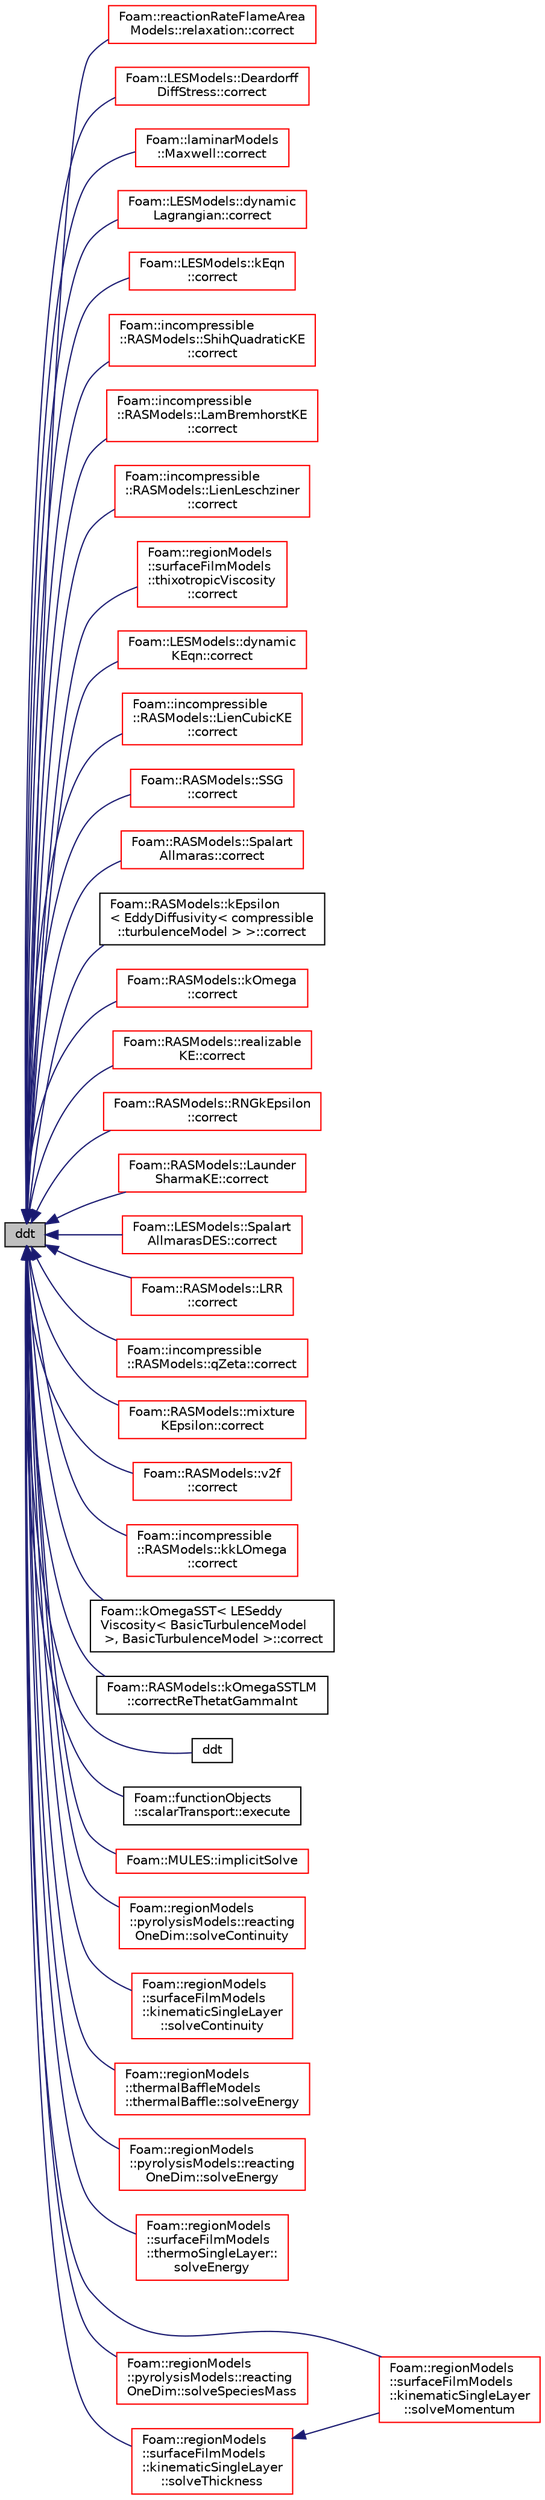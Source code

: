 digraph "ddt"
{
  bgcolor="transparent";
  edge [fontname="Helvetica",fontsize="10",labelfontname="Helvetica",labelfontsize="10"];
  node [fontname="Helvetica",fontsize="10",shape=record];
  rankdir="LR";
  Node217 [label="ddt",height=0.2,width=0.4,color="black", fillcolor="grey75", style="filled", fontcolor="black"];
  Node217 -> Node218 [dir="back",color="midnightblue",fontsize="10",style="solid",fontname="Helvetica"];
  Node218 [label="Foam::reactionRateFlameArea\lModels::relaxation::correct",height=0.2,width=0.4,color="red",URL="$a21989.html#a38695208e96682bfdee39fa08168ea94",tooltip="Correct omega. "];
  Node217 -> Node220 [dir="back",color="midnightblue",fontsize="10",style="solid",fontname="Helvetica"];
  Node220 [label="Foam::LESModels::Deardorff\lDiffStress::correct",height=0.2,width=0.4,color="red",URL="$a32205.html#a3ae44b28050c3aa494c1d8e18cf618c1",tooltip="Correct sub-grid stress, eddy-Viscosity and related properties. "];
  Node217 -> Node222 [dir="back",color="midnightblue",fontsize="10",style="solid",fontname="Helvetica"];
  Node222 [label="Foam::laminarModels\l::Maxwell::correct",height=0.2,width=0.4,color="red",URL="$a32197.html#a3ae44b28050c3aa494c1d8e18cf618c1",tooltip="Solve the turbulence equations and correct eddy-Viscosity and. "];
  Node217 -> Node224 [dir="back",color="midnightblue",fontsize="10",style="solid",fontname="Helvetica"];
  Node224 [label="Foam::LESModels::dynamic\lLagrangian::correct",height=0.2,width=0.4,color="red",URL="$a32213.html#a3ae44b28050c3aa494c1d8e18cf618c1",tooltip="Correct Eddy-Viscosity and related properties. "];
  Node217 -> Node226 [dir="back",color="midnightblue",fontsize="10",style="solid",fontname="Helvetica"];
  Node226 [label="Foam::LESModels::kEqn\l::correct",height=0.2,width=0.4,color="red",URL="$a32217.html#a3ae44b28050c3aa494c1d8e18cf618c1",tooltip="Correct eddy-Viscosity and related properties. "];
  Node217 -> Node228 [dir="back",color="midnightblue",fontsize="10",style="solid",fontname="Helvetica"];
  Node228 [label="Foam::incompressible\l::RASModels::ShihQuadraticKE\l::correct",height=0.2,width=0.4,color="red",URL="$a32077.html#a3ae44b28050c3aa494c1d8e18cf618c1",tooltip="Solve the turbulence equations and correct the turbulence viscosity. "];
  Node217 -> Node230 [dir="back",color="midnightblue",fontsize="10",style="solid",fontname="Helvetica"];
  Node230 [label="Foam::incompressible\l::RASModels::LamBremhorstKE\l::correct",height=0.2,width=0.4,color="red",URL="$a32061.html#a3ae44b28050c3aa494c1d8e18cf618c1",tooltip="Solve the turbulence equations and correct the turbulence viscosity. "];
  Node217 -> Node232 [dir="back",color="midnightblue",fontsize="10",style="solid",fontname="Helvetica"];
  Node232 [label="Foam::incompressible\l::RASModels::LienLeschziner\l::correct",height=0.2,width=0.4,color="red",URL="$a32069.html#a3ae44b28050c3aa494c1d8e18cf618c1",tooltip="Solve the turbulence equations and correct the turbulence viscosity. "];
  Node217 -> Node234 [dir="back",color="midnightblue",fontsize="10",style="solid",fontname="Helvetica"];
  Node234 [label="Foam::regionModels\l::surfaceFilmModels\l::thixotropicViscosity\l::correct",height=0.2,width=0.4,color="red",URL="$a30229.html#a2e639533765b4cde1bd3d0f0c528aa6c",tooltip="Correct. "];
  Node217 -> Node236 [dir="back",color="midnightblue",fontsize="10",style="solid",fontname="Helvetica"];
  Node236 [label="Foam::LESModels::dynamic\lKEqn::correct",height=0.2,width=0.4,color="red",URL="$a32209.html#a3ae44b28050c3aa494c1d8e18cf618c1",tooltip="Correct Eddy-Viscosity and related properties. "];
  Node217 -> Node238 [dir="back",color="midnightblue",fontsize="10",style="solid",fontname="Helvetica"];
  Node238 [label="Foam::incompressible\l::RASModels::LienCubicKE\l::correct",height=0.2,width=0.4,color="red",URL="$a32065.html#a3ae44b28050c3aa494c1d8e18cf618c1",tooltip="Solve the turbulence equations and correct the turbulence viscosity. "];
  Node217 -> Node240 [dir="back",color="midnightblue",fontsize="10",style="solid",fontname="Helvetica"];
  Node240 [label="Foam::RASModels::SSG\l::correct",height=0.2,width=0.4,color="red",URL="$a32377.html#a3ae44b28050c3aa494c1d8e18cf618c1",tooltip="Solve the turbulence equations and correct eddy-Viscosity and. "];
  Node217 -> Node242 [dir="back",color="midnightblue",fontsize="10",style="solid",fontname="Helvetica"];
  Node242 [label="Foam::RASModels::Spalart\lAllmaras::correct",height=0.2,width=0.4,color="red",URL="$a32373.html#a3ae44b28050c3aa494c1d8e18cf618c1",tooltip="Solve the turbulence equations and correct the turbulence viscosity. "];
  Node217 -> Node244 [dir="back",color="midnightblue",fontsize="10",style="solid",fontname="Helvetica"];
  Node244 [label="Foam::RASModels::kEpsilon\l\< EddyDiffusivity\< compressible\l::turbulenceModel \> \>::correct",height=0.2,width=0.4,color="black",URL="$a32333.html#a3ae44b28050c3aa494c1d8e18cf618c1",tooltip="Solve the turbulence equations and correct the turbulence viscosity. "];
  Node217 -> Node245 [dir="back",color="midnightblue",fontsize="10",style="solid",fontname="Helvetica"];
  Node245 [label="Foam::RASModels::kOmega\l::correct",height=0.2,width=0.4,color="red",URL="$a32337.html#a3ae44b28050c3aa494c1d8e18cf618c1",tooltip="Solve the turbulence equations and correct the turbulence viscosity. "];
  Node217 -> Node247 [dir="back",color="midnightblue",fontsize="10",style="solid",fontname="Helvetica"];
  Node247 [label="Foam::RASModels::realizable\lKE::correct",height=0.2,width=0.4,color="red",URL="$a32365.html#a3ae44b28050c3aa494c1d8e18cf618c1",tooltip="Solve the turbulence equations and correct the turbulence viscosity. "];
  Node217 -> Node249 [dir="back",color="midnightblue",fontsize="10",style="solid",fontname="Helvetica"];
  Node249 [label="Foam::RASModels::RNGkEpsilon\l::correct",height=0.2,width=0.4,color="red",URL="$a32369.html#a3ae44b28050c3aa494c1d8e18cf618c1",tooltip="Solve the turbulence equations and correct the turbulence viscosity. "];
  Node217 -> Node251 [dir="back",color="midnightblue",fontsize="10",style="solid",fontname="Helvetica"];
  Node251 [label="Foam::RASModels::Launder\lSharmaKE::correct",height=0.2,width=0.4,color="red",URL="$a32353.html#a3ae44b28050c3aa494c1d8e18cf618c1",tooltip="Solve the turbulence equations and correct the turbulence viscosity. "];
  Node217 -> Node253 [dir="back",color="midnightblue",fontsize="10",style="solid",fontname="Helvetica"];
  Node253 [label="Foam::LESModels::Spalart\lAllmarasDES::correct",height=0.2,width=0.4,color="red",URL="$a32289.html#a3ae44b28050c3aa494c1d8e18cf618c1",tooltip="Correct nuTilda and related properties. "];
  Node217 -> Node255 [dir="back",color="midnightblue",fontsize="10",style="solid",fontname="Helvetica"];
  Node255 [label="Foam::RASModels::LRR\l::correct",height=0.2,width=0.4,color="red",URL="$a32357.html#a3ae44b28050c3aa494c1d8e18cf618c1",tooltip="Solve the turbulence equations and correct eddy-Viscosity and. "];
  Node217 -> Node257 [dir="back",color="midnightblue",fontsize="10",style="solid",fontname="Helvetica"];
  Node257 [label="Foam::incompressible\l::RASModels::qZeta::correct",height=0.2,width=0.4,color="red",URL="$a32073.html#a3ae44b28050c3aa494c1d8e18cf618c1",tooltip="Solve the turbulence equations and correct the turbulence viscosity. "];
  Node217 -> Node259 [dir="back",color="midnightblue",fontsize="10",style="solid",fontname="Helvetica"];
  Node259 [label="Foam::RASModels::mixture\lKEpsilon::correct",height=0.2,width=0.4,color="red",URL="$a32109.html#a3ae44b28050c3aa494c1d8e18cf618c1",tooltip="Solve the turbulence equations and correct the turbulence viscosity. "];
  Node217 -> Node261 [dir="back",color="midnightblue",fontsize="10",style="solid",fontname="Helvetica"];
  Node261 [label="Foam::RASModels::v2f\l::correct",height=0.2,width=0.4,color="red",URL="$a32381.html#a3ae44b28050c3aa494c1d8e18cf618c1",tooltip="Solve the turbulence equations and correct the turbulence viscosity. "];
  Node217 -> Node263 [dir="back",color="midnightblue",fontsize="10",style="solid",fontname="Helvetica"];
  Node263 [label="Foam::incompressible\l::RASModels::kkLOmega\l::correct",height=0.2,width=0.4,color="red",URL="$a32057.html#a3ae44b28050c3aa494c1d8e18cf618c1",tooltip="Solve the turbulence equations and correct the turbulence viscosity. "];
  Node217 -> Node265 [dir="back",color="midnightblue",fontsize="10",style="solid",fontname="Helvetica"];
  Node265 [label="Foam::kOmegaSST\< LESeddy\lViscosity\< BasicTurbulenceModel\l \>, BasicTurbulenceModel \>::correct",height=0.2,width=0.4,color="black",URL="$a32117.html#a3ae44b28050c3aa494c1d8e18cf618c1",tooltip="Solve the turbulence equations and correct the turbulence viscosity. "];
  Node217 -> Node266 [dir="back",color="midnightblue",fontsize="10",style="solid",fontname="Helvetica"];
  Node266 [label="Foam::RASModels::kOmegaSSTLM\l::correctReThetatGammaInt",height=0.2,width=0.4,color="black",URL="$a32345.html#a5ed23487ae367b4b7cc373392b3d0455",tooltip="Solve the turbulence equations and correct the turbulence viscosity. "];
  Node217 -> Node267 [dir="back",color="midnightblue",fontsize="10",style="solid",fontname="Helvetica"];
  Node267 [label="ddt",height=0.2,width=0.4,color="black",URL="$a21862.html#a8b222e3b66cf7bd9e4f3c8602962a438"];
  Node217 -> Node268 [dir="back",color="midnightblue",fontsize="10",style="solid",fontname="Helvetica"];
  Node268 [label="Foam::functionObjects\l::scalarTransport::execute",height=0.2,width=0.4,color="black",URL="$a24381.html#ae006844a02161d12182ab372ca5c257b",tooltip="Calculate the scalarTransport. "];
  Node217 -> Node269 [dir="back",color="midnightblue",fontsize="10",style="solid",fontname="Helvetica"];
  Node269 [label="Foam::MULES::implicitSolve",height=0.2,width=0.4,color="red",URL="$a21864.html#af3ebc5af31512182ee43a56e994f4aaf"];
  Node217 -> Node272 [dir="back",color="midnightblue",fontsize="10",style="solid",fontname="Helvetica"];
  Node272 [label="Foam::regionModels\l::pyrolysisModels::reacting\lOneDim::solveContinuity",height=0.2,width=0.4,color="red",URL="$a30053.html#a1a4c7f06441e29b9703723dfd2e5976d",tooltip="Solve continuity equation. "];
  Node217 -> Node274 [dir="back",color="midnightblue",fontsize="10",style="solid",fontname="Helvetica"];
  Node274 [label="Foam::regionModels\l::surfaceFilmModels\l::kinematicSingleLayer\l::solveContinuity",height=0.2,width=0.4,color="red",URL="$a30117.html#a1a4c7f06441e29b9703723dfd2e5976d",tooltip="Solve continuity equation. "];
  Node217 -> Node281 [dir="back",color="midnightblue",fontsize="10",style="solid",fontname="Helvetica"];
  Node281 [label="Foam::regionModels\l::thermalBaffleModels\l::thermalBaffle::solveEnergy",height=0.2,width=0.4,color="red",URL="$a30277.html#a533e6e7fb2c00cd976a89d545355000c",tooltip="Solve energy equation. "];
  Node217 -> Node283 [dir="back",color="midnightblue",fontsize="10",style="solid",fontname="Helvetica"];
  Node283 [label="Foam::regionModels\l::pyrolysisModels::reacting\lOneDim::solveEnergy",height=0.2,width=0.4,color="red",URL="$a30053.html#a533e6e7fb2c00cd976a89d545355000c",tooltip="Solve energy. "];
  Node217 -> Node284 [dir="back",color="midnightblue",fontsize="10",style="solid",fontname="Helvetica"];
  Node284 [label="Foam::regionModels\l::surfaceFilmModels\l::thermoSingleLayer::\lsolveEnergy",height=0.2,width=0.4,color="red",URL="$a30265.html#a533e6e7fb2c00cd976a89d545355000c",tooltip="Solve energy equation. "];
  Node217 -> Node277 [dir="back",color="midnightblue",fontsize="10",style="solid",fontname="Helvetica"];
  Node277 [label="Foam::regionModels\l::surfaceFilmModels\l::kinematicSingleLayer\l::solveMomentum",height=0.2,width=0.4,color="red",URL="$a30117.html#aaba5d5ef7ac2693c87b0b31a7605f178",tooltip="Solve for film velocity. "];
  Node217 -> Node285 [dir="back",color="midnightblue",fontsize="10",style="solid",fontname="Helvetica"];
  Node285 [label="Foam::regionModels\l::pyrolysisModels::reacting\lOneDim::solveSpeciesMass",height=0.2,width=0.4,color="red",URL="$a30053.html#a11a62c12f16dc6c9ed50053f4b66d9a1",tooltip="Solve solid species mass conservation. "];
  Node217 -> Node276 [dir="back",color="midnightblue",fontsize="10",style="solid",fontname="Helvetica"];
  Node276 [label="Foam::regionModels\l::surfaceFilmModels\l::kinematicSingleLayer\l::solveThickness",height=0.2,width=0.4,color="red",URL="$a30117.html#a38ccae6e6751502d71d2490fca96a516",tooltip="Solve coupled velocity-thickness equations. "];
  Node276 -> Node277 [dir="back",color="midnightblue",fontsize="10",style="solid",fontname="Helvetica"];
}
